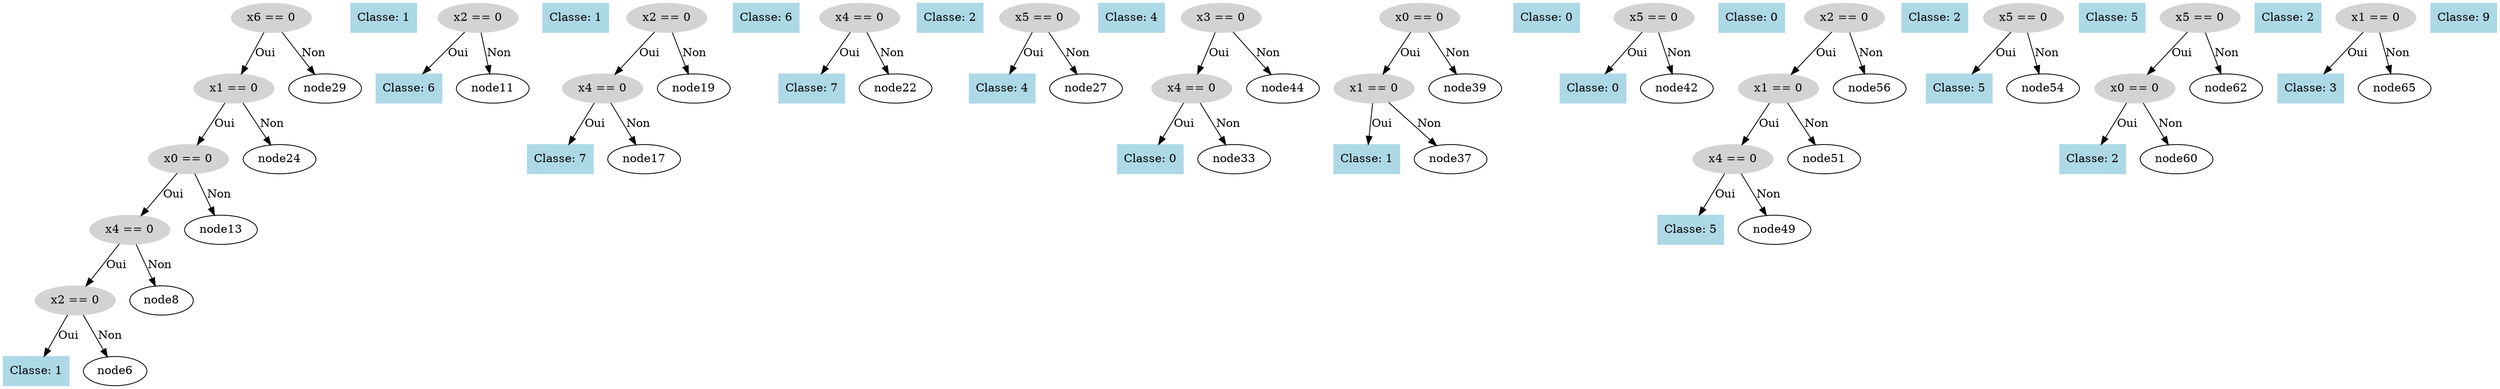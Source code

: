 digraph DecisionTree {
  node0 [label="x6 == 0", shape=ellipse, style=filled, color=lightgray];
  node0 -> node1 [label="Oui"];
  node1 [label="x1 == 0", shape=ellipse, style=filled, color=lightgray];
  node1 -> node2 [label="Oui"];
  node2 [label="x0 == 0", shape=ellipse, style=filled, color=lightgray];
  node2 -> node3 [label="Oui"];
  node3 [label="x4 == 0", shape=ellipse, style=filled, color=lightgray];
  node3 -> node4 [label="Oui"];
  node4 [label="x2 == 0", shape=ellipse, style=filled, color=lightgray];
  node4 -> node5 [label="Oui"];
  node5 [label="Classe: 1", shape=box, style=filled, color=lightblue];
  node4 -> node6 [label="Non"];
  node7 [label="Classe: 1", shape=box, style=filled, color=lightblue];
  node3 -> node8 [label="Non"];
  node9 [label="x2 == 0", shape=ellipse, style=filled, color=lightgray];
  node9 -> node10 [label="Oui"];
  node10 [label="Classe: 6", shape=box, style=filled, color=lightblue];
  node9 -> node11 [label="Non"];
  node12 [label="Classe: 1", shape=box, style=filled, color=lightblue];
  node2 -> node13 [label="Non"];
  node14 [label="x2 == 0", shape=ellipse, style=filled, color=lightgray];
  node14 -> node15 [label="Oui"];
  node15 [label="x4 == 0", shape=ellipse, style=filled, color=lightgray];
  node15 -> node16 [label="Oui"];
  node16 [label="Classe: 7", shape=box, style=filled, color=lightblue];
  node15 -> node17 [label="Non"];
  node18 [label="Classe: 6", shape=box, style=filled, color=lightblue];
  node14 -> node19 [label="Non"];
  node20 [label="x4 == 0", shape=ellipse, style=filled, color=lightgray];
  node20 -> node21 [label="Oui"];
  node21 [label="Classe: 7", shape=box, style=filled, color=lightblue];
  node20 -> node22 [label="Non"];
  node23 [label="Classe: 2", shape=box, style=filled, color=lightblue];
  node1 -> node24 [label="Non"];
  node25 [label="x5 == 0", shape=ellipse, style=filled, color=lightgray];
  node25 -> node26 [label="Oui"];
  node26 [label="Classe: 4", shape=box, style=filled, color=lightblue];
  node25 -> node27 [label="Non"];
  node28 [label="Classe: 4", shape=box, style=filled, color=lightblue];
  node0 -> node29 [label="Non"];
  node30 [label="x3 == 0", shape=ellipse, style=filled, color=lightgray];
  node30 -> node31 [label="Oui"];
  node31 [label="x4 == 0", shape=ellipse, style=filled, color=lightgray];
  node31 -> node32 [label="Oui"];
  node32 [label="Classe: 0", shape=box, style=filled, color=lightblue];
  node31 -> node33 [label="Non"];
  node34 [label="x0 == 0", shape=ellipse, style=filled, color=lightgray];
  node34 -> node35 [label="Oui"];
  node35 [label="x1 == 0", shape=ellipse, style=filled, color=lightgray];
  node35 -> node36 [label="Oui"];
  node36 [label="Classe: 1", shape=box, style=filled, color=lightblue];
  node35 -> node37 [label="Non"];
  node38 [label="Classe: 0", shape=box, style=filled, color=lightblue];
  node34 -> node39 [label="Non"];
  node40 [label="x5 == 0", shape=ellipse, style=filled, color=lightgray];
  node40 -> node41 [label="Oui"];
  node41 [label="Classe: 0", shape=box, style=filled, color=lightblue];
  node40 -> node42 [label="Non"];
  node43 [label="Classe: 0", shape=box, style=filled, color=lightblue];
  node30 -> node44 [label="Non"];
  node45 [label="x2 == 0", shape=ellipse, style=filled, color=lightgray];
  node45 -> node46 [label="Oui"];
  node46 [label="x1 == 0", shape=ellipse, style=filled, color=lightgray];
  node46 -> node47 [label="Oui"];
  node47 [label="x4 == 0", shape=ellipse, style=filled, color=lightgray];
  node47 -> node48 [label="Oui"];
  node48 [label="Classe: 5", shape=box, style=filled, color=lightblue];
  node47 -> node49 [label="Non"];
  node50 [label="Classe: 2", shape=box, style=filled, color=lightblue];
  node46 -> node51 [label="Non"];
  node52 [label="x5 == 0", shape=ellipse, style=filled, color=lightgray];
  node52 -> node53 [label="Oui"];
  node53 [label="Classe: 5", shape=box, style=filled, color=lightblue];
  node52 -> node54 [label="Non"];
  node55 [label="Classe: 5", shape=box, style=filled, color=lightblue];
  node45 -> node56 [label="Non"];
  node57 [label="x5 == 0", shape=ellipse, style=filled, color=lightgray];
  node57 -> node58 [label="Oui"];
  node58 [label="x0 == 0", shape=ellipse, style=filled, color=lightgray];
  node58 -> node59 [label="Oui"];
  node59 [label="Classe: 2", shape=box, style=filled, color=lightblue];
  node58 -> node60 [label="Non"];
  node61 [label="Classe: 2", shape=box, style=filled, color=lightblue];
  node57 -> node62 [label="Non"];
  node63 [label="x1 == 0", shape=ellipse, style=filled, color=lightgray];
  node63 -> node64 [label="Oui"];
  node64 [label="Classe: 3", shape=box, style=filled, color=lightblue];
  node63 -> node65 [label="Non"];
  node66 [label="Classe: 9", shape=box, style=filled, color=lightblue];
}
